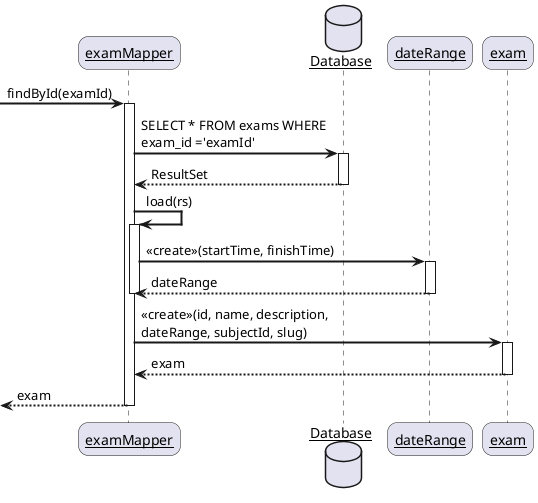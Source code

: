 @startuml Embedded Value

skinparam sequenceArrowThickness 2
skinparam roundcorner 20
skinparam maxmessagesize 200
skinparam sequenceParticipant underline

participant "examMapper" as A
database Database as D
participant "dateRange" as B
participant "exam" as C

-> A: findById(examId)
activate A

A -> D: SELECT * FROM exams WHERE exam_id ='examId'
activate D

D --> A: ResultSet
deactivate D

A -> A : load(rs)
activate A

A -> B : <<create>>(startTime, finishTime)
activate B

B --> A : dateRange
deactivate B
deactivate A

A -> C : <<create>>(id, name, description, dateRange, subjectId, slug)
activate C

C --> A : exam
deactivate C

<-- A : exam
deactivate A

@enduml